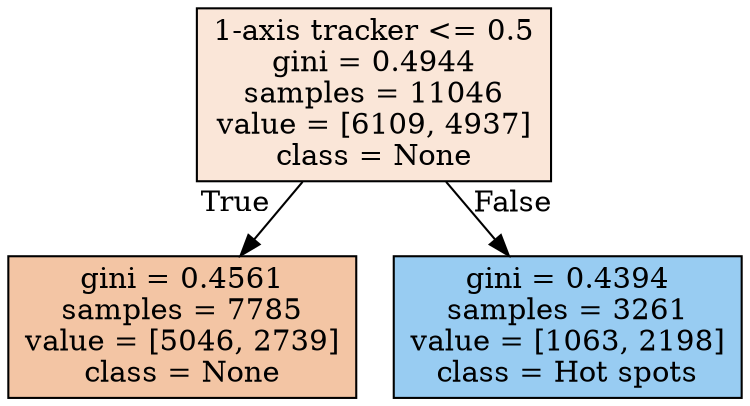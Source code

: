digraph Tree {
node [shape=box, style="filled", color="black"] ;
0 [label="1-axis tracker <= 0.5\ngini = 0.4944\nsamples = 11046\nvalue = [6109, 4937]\nclass = None", fillcolor="#e5813931"] ;
1 [label="gini = 0.4561\nsamples = 7785\nvalue = [5046, 2739]\nclass = None", fillcolor="#e5813975"] ;
0 -> 1 [labeldistance=2.5, labelangle=45, headlabel="True"] ;
2 [label="gini = 0.4394\nsamples = 3261\nvalue = [1063, 2198]\nclass = Hot spots", fillcolor="#399de584"] ;
0 -> 2 [labeldistance=2.5, labelangle=-45, headlabel="False"] ;
}